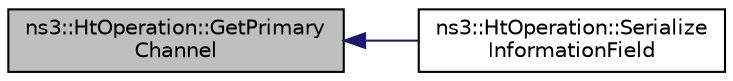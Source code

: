 digraph "ns3::HtOperation::GetPrimaryChannel"
{
  edge [fontname="Helvetica",fontsize="10",labelfontname="Helvetica",labelfontsize="10"];
  node [fontname="Helvetica",fontsize="10",shape=record];
  rankdir="LR";
  Node1 [label="ns3::HtOperation::GetPrimary\lChannel",height=0.2,width=0.4,color="black", fillcolor="grey75", style="filled", fontcolor="black"];
  Node1 -> Node2 [dir="back",color="midnightblue",fontsize="10",style="solid"];
  Node2 [label="ns3::HtOperation::Serialize\lInformationField",height=0.2,width=0.4,color="black", fillcolor="white", style="filled",URL="$db/dc6/classns3_1_1HtOperation.html#a65fccd065c260f9eb3b93fa0f84ee337"];
}
